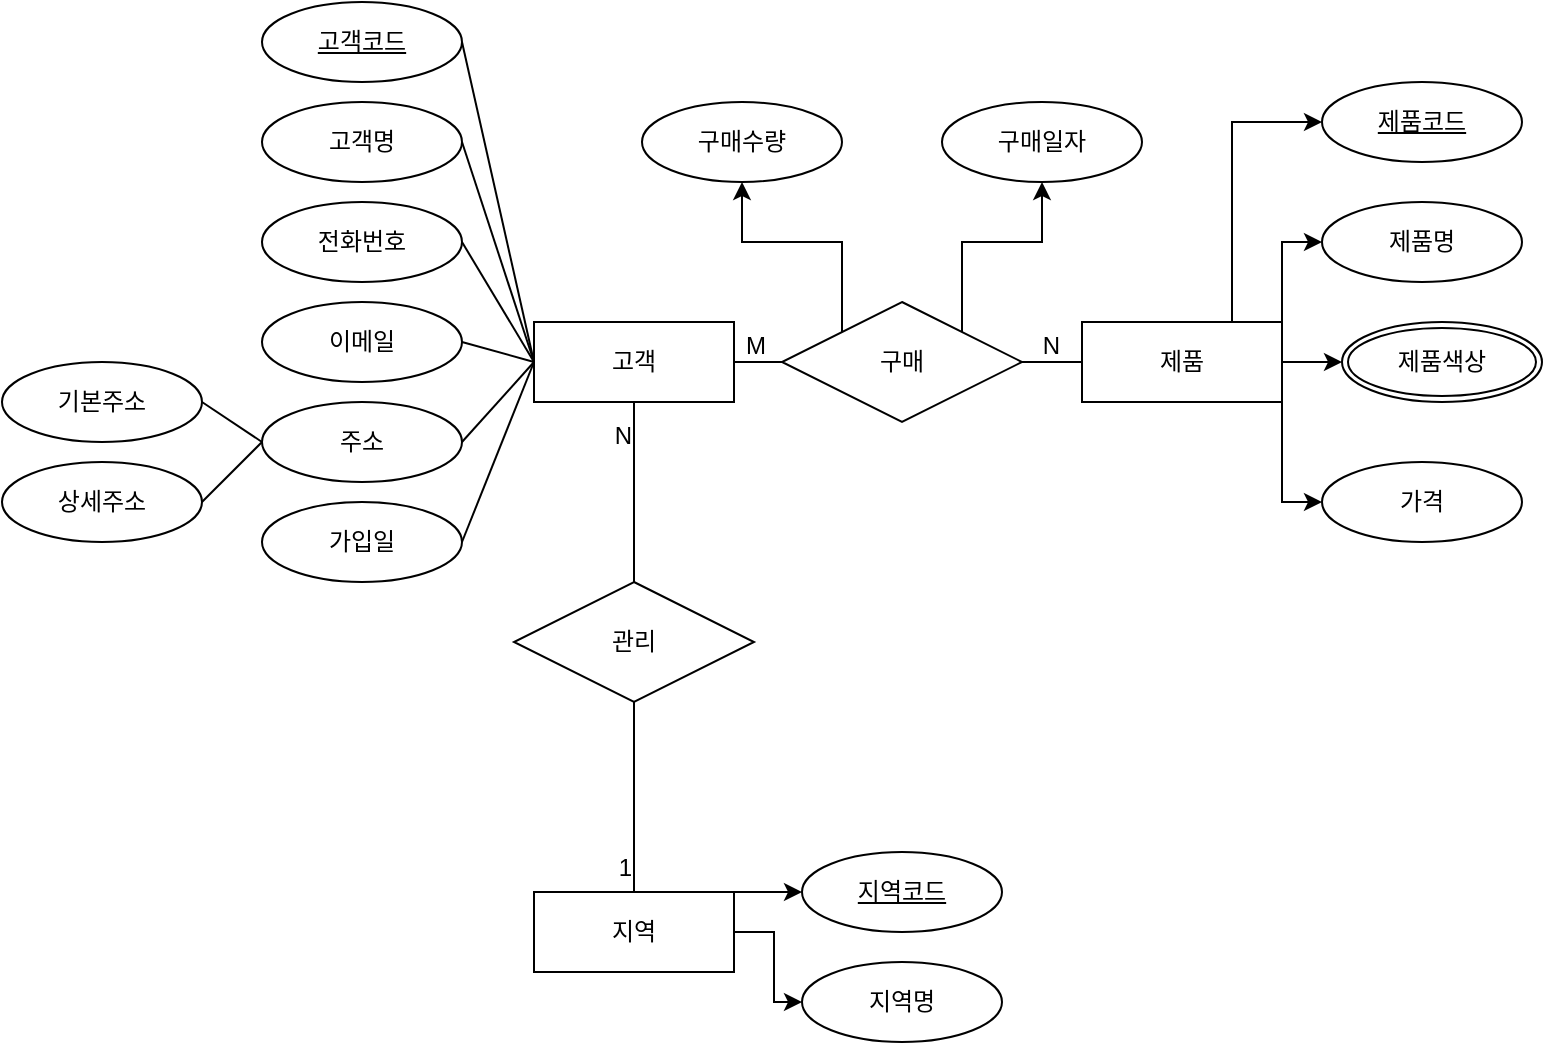 <mxfile version="23.0.2" type="github" pages="2">
  <diagram name="페이지-1" id="1c4o0MExdjCTWgDkKeR3">
    <mxGraphModel dx="652" dy="759" grid="1" gridSize="10" guides="1" tooltips="1" connect="1" arrows="1" fold="1" page="1" pageScale="1" pageWidth="827" pageHeight="1169" math="0" shadow="0">
      <root>
        <mxCell id="0" />
        <mxCell id="1" parent="0" />
        <mxCell id="47S9M1B8NTsDkEZ8VAUP-1" value="고객" style="whiteSpace=wrap;html=1;align=center;" vertex="1" parent="1">
          <mxGeometry x="296" y="300" width="100" height="40" as="geometry" />
        </mxCell>
        <mxCell id="47S9M1B8NTsDkEZ8VAUP-3" value="고객코드" style="ellipse;whiteSpace=wrap;html=1;align=center;fontStyle=4;" vertex="1" parent="1">
          <mxGeometry x="160" y="140" width="100" height="40" as="geometry" />
        </mxCell>
        <mxCell id="47S9M1B8NTsDkEZ8VAUP-4" value="고객명" style="ellipse;whiteSpace=wrap;html=1;align=center;" vertex="1" parent="1">
          <mxGeometry x="160" y="190" width="100" height="40" as="geometry" />
        </mxCell>
        <mxCell id="47S9M1B8NTsDkEZ8VAUP-5" value="전화번호" style="ellipse;whiteSpace=wrap;html=1;align=center;" vertex="1" parent="1">
          <mxGeometry x="160" y="240" width="100" height="40" as="geometry" />
        </mxCell>
        <mxCell id="47S9M1B8NTsDkEZ8VAUP-6" value="이메일" style="ellipse;whiteSpace=wrap;html=1;align=center;" vertex="1" parent="1">
          <mxGeometry x="160" y="290" width="100" height="40" as="geometry" />
        </mxCell>
        <mxCell id="47S9M1B8NTsDkEZ8VAUP-11" value="지역명" style="ellipse;whiteSpace=wrap;html=1;align=center;" vertex="1" parent="1">
          <mxGeometry x="430" y="620" width="100" height="40" as="geometry" />
        </mxCell>
        <mxCell id="47S9M1B8NTsDkEZ8VAUP-12" value="지역코드" style="ellipse;whiteSpace=wrap;html=1;align=center;fontStyle=4;" vertex="1" parent="1">
          <mxGeometry x="430" y="565" width="100" height="40" as="geometry" />
        </mxCell>
        <mxCell id="47S9M1B8NTsDkEZ8VAUP-14" value="주소" style="ellipse;whiteSpace=wrap;html=1;align=center;" vertex="1" parent="1">
          <mxGeometry x="160" y="340" width="100" height="40" as="geometry" />
        </mxCell>
        <mxCell id="47S9M1B8NTsDkEZ8VAUP-15" value="기본주소" style="ellipse;whiteSpace=wrap;html=1;align=center;" vertex="1" parent="1">
          <mxGeometry x="30" y="320" width="100" height="40" as="geometry" />
        </mxCell>
        <mxCell id="47S9M1B8NTsDkEZ8VAUP-16" value="상세주소" style="ellipse;whiteSpace=wrap;html=1;align=center;" vertex="1" parent="1">
          <mxGeometry x="30" y="370" width="100" height="40" as="geometry" />
        </mxCell>
        <mxCell id="47S9M1B8NTsDkEZ8VAUP-17" value="가입일" style="ellipse;whiteSpace=wrap;html=1;align=center;" vertex="1" parent="1">
          <mxGeometry x="160" y="390" width="100" height="40" as="geometry" />
        </mxCell>
        <mxCell id="47S9M1B8NTsDkEZ8VAUP-70" value="" style="edgeStyle=orthogonalEdgeStyle;rounded=0;orthogonalLoop=1;jettySize=auto;html=1;" edge="1" parent="1" source="47S9M1B8NTsDkEZ8VAUP-18" target="47S9M1B8NTsDkEZ8VAUP-66">
          <mxGeometry relative="1" as="geometry" />
        </mxCell>
        <mxCell id="47S9M1B8NTsDkEZ8VAUP-71" style="edgeStyle=orthogonalEdgeStyle;rounded=0;orthogonalLoop=1;jettySize=auto;html=1;exitX=1;exitY=1;exitDx=0;exitDy=0;entryX=0;entryY=0.5;entryDx=0;entryDy=0;" edge="1" parent="1" source="47S9M1B8NTsDkEZ8VAUP-18" target="47S9M1B8NTsDkEZ8VAUP-23">
          <mxGeometry relative="1" as="geometry" />
        </mxCell>
        <mxCell id="47S9M1B8NTsDkEZ8VAUP-72" style="edgeStyle=orthogonalEdgeStyle;rounded=0;orthogonalLoop=1;jettySize=auto;html=1;exitX=1;exitY=0;exitDx=0;exitDy=0;entryX=0;entryY=0.5;entryDx=0;entryDy=0;" edge="1" parent="1" source="47S9M1B8NTsDkEZ8VAUP-18" target="47S9M1B8NTsDkEZ8VAUP-20">
          <mxGeometry relative="1" as="geometry" />
        </mxCell>
        <mxCell id="47S9M1B8NTsDkEZ8VAUP-73" style="edgeStyle=orthogonalEdgeStyle;rounded=0;orthogonalLoop=1;jettySize=auto;html=1;exitX=0.75;exitY=0;exitDx=0;exitDy=0;entryX=0;entryY=0.5;entryDx=0;entryDy=0;" edge="1" parent="1" source="47S9M1B8NTsDkEZ8VAUP-18" target="47S9M1B8NTsDkEZ8VAUP-19">
          <mxGeometry relative="1" as="geometry" />
        </mxCell>
        <mxCell id="47S9M1B8NTsDkEZ8VAUP-18" value="제품" style="whiteSpace=wrap;html=1;align=center;" vertex="1" parent="1">
          <mxGeometry x="570" y="300" width="100" height="40" as="geometry" />
        </mxCell>
        <mxCell id="47S9M1B8NTsDkEZ8VAUP-19" value="제품코드" style="ellipse;whiteSpace=wrap;html=1;align=center;fontStyle=4;" vertex="1" parent="1">
          <mxGeometry x="690" y="180" width="100" height="40" as="geometry" />
        </mxCell>
        <mxCell id="47S9M1B8NTsDkEZ8VAUP-20" value="제품명" style="ellipse;whiteSpace=wrap;html=1;align=center;" vertex="1" parent="1">
          <mxGeometry x="690" y="240" width="100" height="40" as="geometry" />
        </mxCell>
        <mxCell id="47S9M1B8NTsDkEZ8VAUP-23" value="가격" style="ellipse;whiteSpace=wrap;html=1;align=center;" vertex="1" parent="1">
          <mxGeometry x="690" y="370" width="100" height="40" as="geometry" />
        </mxCell>
        <mxCell id="47S9M1B8NTsDkEZ8VAUP-29" value="" style="endArrow=none;html=1;rounded=0;entryX=0;entryY=0.5;entryDx=0;entryDy=0;exitX=1;exitY=0.5;exitDx=0;exitDy=0;" edge="1" parent="1" source="47S9M1B8NTsDkEZ8VAUP-17" target="47S9M1B8NTsDkEZ8VAUP-1">
          <mxGeometry relative="1" as="geometry">
            <mxPoint x="190" y="450" as="sourcePoint" />
            <mxPoint x="350" y="450" as="targetPoint" />
          </mxGeometry>
        </mxCell>
        <mxCell id="47S9M1B8NTsDkEZ8VAUP-30" value="" style="endArrow=none;html=1;rounded=0;entryX=0;entryY=0.5;entryDx=0;entryDy=0;exitX=1;exitY=0.5;exitDx=0;exitDy=0;" edge="1" parent="1" source="47S9M1B8NTsDkEZ8VAUP-14" target="47S9M1B8NTsDkEZ8VAUP-1">
          <mxGeometry relative="1" as="geometry">
            <mxPoint x="270" y="470" as="sourcePoint" />
            <mxPoint x="306" y="330" as="targetPoint" />
          </mxGeometry>
        </mxCell>
        <mxCell id="47S9M1B8NTsDkEZ8VAUP-32" value="" style="endArrow=none;html=1;rounded=0;exitX=1;exitY=0.5;exitDx=0;exitDy=0;entryX=0;entryY=0.5;entryDx=0;entryDy=0;" edge="1" parent="1" source="47S9M1B8NTsDkEZ8VAUP-6" target="47S9M1B8NTsDkEZ8VAUP-1">
          <mxGeometry relative="1" as="geometry">
            <mxPoint x="190" y="450" as="sourcePoint" />
            <mxPoint x="350" y="450" as="targetPoint" />
          </mxGeometry>
        </mxCell>
        <mxCell id="47S9M1B8NTsDkEZ8VAUP-33" value="" style="endArrow=none;html=1;rounded=0;exitX=1;exitY=0.5;exitDx=0;exitDy=0;entryX=0;entryY=0.5;entryDx=0;entryDy=0;" edge="1" parent="1" source="47S9M1B8NTsDkEZ8VAUP-5" target="47S9M1B8NTsDkEZ8VAUP-1">
          <mxGeometry relative="1" as="geometry">
            <mxPoint x="270" y="320" as="sourcePoint" />
            <mxPoint x="306" y="330" as="targetPoint" />
          </mxGeometry>
        </mxCell>
        <mxCell id="47S9M1B8NTsDkEZ8VAUP-34" value="" style="endArrow=none;html=1;rounded=0;exitX=1;exitY=0.5;exitDx=0;exitDy=0;entryX=0;entryY=0.5;entryDx=0;entryDy=0;" edge="1" parent="1" source="47S9M1B8NTsDkEZ8VAUP-4" target="47S9M1B8NTsDkEZ8VAUP-1">
          <mxGeometry relative="1" as="geometry">
            <mxPoint x="270" y="270" as="sourcePoint" />
            <mxPoint x="280" y="400" as="targetPoint" />
          </mxGeometry>
        </mxCell>
        <mxCell id="47S9M1B8NTsDkEZ8VAUP-35" value="" style="endArrow=none;html=1;rounded=0;exitX=1;exitY=0.5;exitDx=0;exitDy=0;entryX=0;entryY=0.5;entryDx=0;entryDy=0;" edge="1" parent="1" source="47S9M1B8NTsDkEZ8VAUP-3" target="47S9M1B8NTsDkEZ8VAUP-1">
          <mxGeometry relative="1" as="geometry">
            <mxPoint x="270" y="220" as="sourcePoint" />
            <mxPoint x="330" y="250" as="targetPoint" />
          </mxGeometry>
        </mxCell>
        <mxCell id="47S9M1B8NTsDkEZ8VAUP-37" value="" style="endArrow=none;html=1;rounded=0;entryX=1;entryY=0.5;entryDx=0;entryDy=0;exitX=0;exitY=0.5;exitDx=0;exitDy=0;" edge="1" parent="1" source="47S9M1B8NTsDkEZ8VAUP-14" target="47S9M1B8NTsDkEZ8VAUP-15">
          <mxGeometry relative="1" as="geometry">
            <mxPoint x="270" y="470" as="sourcePoint" />
            <mxPoint x="306" y="330" as="targetPoint" />
          </mxGeometry>
        </mxCell>
        <mxCell id="47S9M1B8NTsDkEZ8VAUP-38" value="" style="endArrow=none;html=1;rounded=0;entryX=1;entryY=0.5;entryDx=0;entryDy=0;exitX=0;exitY=0.5;exitDx=0;exitDy=0;" edge="1" parent="1" source="47S9M1B8NTsDkEZ8VAUP-14" target="47S9M1B8NTsDkEZ8VAUP-16">
          <mxGeometry relative="1" as="geometry">
            <mxPoint x="170" y="420" as="sourcePoint" />
            <mxPoint x="150" y="390" as="targetPoint" />
          </mxGeometry>
        </mxCell>
        <mxCell id="47S9M1B8NTsDkEZ8VAUP-42" value="" style="endArrow=none;html=1;rounded=0;exitX=1;exitY=0.5;exitDx=0;exitDy=0;entryX=0;entryY=0.5;entryDx=0;entryDy=0;" edge="1" parent="1" source="47S9M1B8NTsDkEZ8VAUP-1" target="47S9M1B8NTsDkEZ8VAUP-18">
          <mxGeometry relative="1" as="geometry">
            <mxPoint x="370" y="450" as="sourcePoint" />
            <mxPoint x="530" y="450" as="targetPoint" />
          </mxGeometry>
        </mxCell>
        <mxCell id="47S9M1B8NTsDkEZ8VAUP-43" value="M" style="resizable=0;html=1;whiteSpace=wrap;align=left;verticalAlign=bottom;" connectable="0" vertex="1" parent="47S9M1B8NTsDkEZ8VAUP-42">
          <mxGeometry x="-1" relative="1" as="geometry">
            <mxPoint x="4" as="offset" />
          </mxGeometry>
        </mxCell>
        <mxCell id="47S9M1B8NTsDkEZ8VAUP-44" value="N" style="resizable=0;html=1;whiteSpace=wrap;align=right;verticalAlign=bottom;" connectable="0" vertex="1" parent="47S9M1B8NTsDkEZ8VAUP-42">
          <mxGeometry x="1" relative="1" as="geometry">
            <mxPoint x="-10" as="offset" />
          </mxGeometry>
        </mxCell>
        <mxCell id="47S9M1B8NTsDkEZ8VAUP-74" style="edgeStyle=orthogonalEdgeStyle;rounded=0;orthogonalLoop=1;jettySize=auto;html=1;exitX=1;exitY=0;exitDx=0;exitDy=0;entryX=0.5;entryY=1;entryDx=0;entryDy=0;" edge="1" parent="1" source="47S9M1B8NTsDkEZ8VAUP-24" target="47S9M1B8NTsDkEZ8VAUP-52">
          <mxGeometry relative="1" as="geometry" />
        </mxCell>
        <mxCell id="47S9M1B8NTsDkEZ8VAUP-77" style="edgeStyle=orthogonalEdgeStyle;rounded=0;orthogonalLoop=1;jettySize=auto;html=1;exitX=0;exitY=0;exitDx=0;exitDy=0;entryX=0.5;entryY=1;entryDx=0;entryDy=0;" edge="1" parent="1" source="47S9M1B8NTsDkEZ8VAUP-24" target="47S9M1B8NTsDkEZ8VAUP-51">
          <mxGeometry relative="1" as="geometry" />
        </mxCell>
        <mxCell id="47S9M1B8NTsDkEZ8VAUP-24" value="구매" style="shape=rhombus;perimeter=rhombusPerimeter;whiteSpace=wrap;html=1;align=center;" vertex="1" parent="1">
          <mxGeometry x="420" y="290" width="120" height="60" as="geometry" />
        </mxCell>
        <mxCell id="47S9M1B8NTsDkEZ8VAUP-51" value="구매수량" style="ellipse;whiteSpace=wrap;html=1;align=center;" vertex="1" parent="1">
          <mxGeometry x="350" y="190" width="100" height="40" as="geometry" />
        </mxCell>
        <mxCell id="47S9M1B8NTsDkEZ8VAUP-52" value="구매일자" style="ellipse;whiteSpace=wrap;html=1;align=center;" vertex="1" parent="1">
          <mxGeometry x="500" y="190" width="100" height="40" as="geometry" />
        </mxCell>
        <mxCell id="47S9M1B8NTsDkEZ8VAUP-84" style="edgeStyle=orthogonalEdgeStyle;rounded=0;orthogonalLoop=1;jettySize=auto;html=1;exitX=1;exitY=0;exitDx=0;exitDy=0;entryX=0;entryY=0.5;entryDx=0;entryDy=0;" edge="1" parent="1" source="47S9M1B8NTsDkEZ8VAUP-64" target="47S9M1B8NTsDkEZ8VAUP-12">
          <mxGeometry relative="1" as="geometry">
            <mxPoint x="400" y="540" as="targetPoint" />
          </mxGeometry>
        </mxCell>
        <mxCell id="47S9M1B8NTsDkEZ8VAUP-85" value="" style="edgeStyle=orthogonalEdgeStyle;rounded=0;orthogonalLoop=1;jettySize=auto;html=1;entryX=0;entryY=0.5;entryDx=0;entryDy=0;" edge="1" parent="1" source="47S9M1B8NTsDkEZ8VAUP-64" target="47S9M1B8NTsDkEZ8VAUP-11">
          <mxGeometry relative="1" as="geometry" />
        </mxCell>
        <mxCell id="47S9M1B8NTsDkEZ8VAUP-64" value="지역" style="whiteSpace=wrap;html=1;align=center;" vertex="1" parent="1">
          <mxGeometry x="296" y="585" width="100" height="40" as="geometry" />
        </mxCell>
        <mxCell id="47S9M1B8NTsDkEZ8VAUP-65" value="관리" style="shape=rhombus;perimeter=rhombusPerimeter;whiteSpace=wrap;html=1;align=center;" vertex="1" parent="1">
          <mxGeometry x="286" y="430" width="120" height="60" as="geometry" />
        </mxCell>
        <mxCell id="47S9M1B8NTsDkEZ8VAUP-66" value="제품색상" style="ellipse;shape=doubleEllipse;margin=3;whiteSpace=wrap;html=1;align=center;" vertex="1" parent="1">
          <mxGeometry x="700" y="300" width="100" height="40" as="geometry" />
        </mxCell>
        <mxCell id="47S9M1B8NTsDkEZ8VAUP-80" value="" style="endArrow=none;html=1;rounded=0;exitX=0.5;exitY=0;exitDx=0;exitDy=0;entryX=0.5;entryY=1;entryDx=0;entryDy=0;" edge="1" parent="1" source="47S9M1B8NTsDkEZ8VAUP-65" target="47S9M1B8NTsDkEZ8VAUP-1">
          <mxGeometry relative="1" as="geometry">
            <mxPoint x="580" y="350" as="sourcePoint" />
            <mxPoint x="740" y="350" as="targetPoint" />
          </mxGeometry>
        </mxCell>
        <mxCell id="47S9M1B8NTsDkEZ8VAUP-81" value="N" style="resizable=0;html=1;whiteSpace=wrap;align=right;verticalAlign=bottom;" connectable="0" vertex="1" parent="47S9M1B8NTsDkEZ8VAUP-80">
          <mxGeometry x="1" relative="1" as="geometry">
            <mxPoint y="25" as="offset" />
          </mxGeometry>
        </mxCell>
        <mxCell id="47S9M1B8NTsDkEZ8VAUP-82" value="" style="endArrow=none;html=1;rounded=0;exitX=0.5;exitY=1;exitDx=0;exitDy=0;entryX=0.5;entryY=0;entryDx=0;entryDy=0;" edge="1" parent="1" source="47S9M1B8NTsDkEZ8VAUP-65" target="47S9M1B8NTsDkEZ8VAUP-64">
          <mxGeometry relative="1" as="geometry">
            <mxPoint x="580" y="350" as="sourcePoint" />
            <mxPoint x="740" y="350" as="targetPoint" />
          </mxGeometry>
        </mxCell>
        <mxCell id="47S9M1B8NTsDkEZ8VAUP-83" value="1" style="resizable=0;html=1;whiteSpace=wrap;align=right;verticalAlign=bottom;" connectable="0" vertex="1" parent="47S9M1B8NTsDkEZ8VAUP-82">
          <mxGeometry x="1" relative="1" as="geometry">
            <mxPoint y="-4" as="offset" />
          </mxGeometry>
        </mxCell>
      </root>
    </mxGraphModel>
  </diagram>
  <diagram id="oDFbe4t6gNHZHEoF_NPL" name="페이지-2">
    <mxGraphModel dx="652" dy="778" grid="1" gridSize="10" guides="1" tooltips="1" connect="1" arrows="1" fold="1" page="1" pageScale="1" pageWidth="827" pageHeight="1169" math="0" shadow="0">
      <root>
        <mxCell id="0" />
        <mxCell id="1" parent="0" />
        <mxCell id="juaSiHRD1HpMOq-7Qvct-1" value="고객" style="shape=table;startSize=30;container=1;collapsible=1;childLayout=tableLayout;fixedRows=1;rowLines=0;fontStyle=1;align=center;resizeLast=1;html=1;whiteSpace=wrap;" vertex="1" parent="1">
          <mxGeometry x="324" y="70" width="180" height="270" as="geometry" />
        </mxCell>
        <mxCell id="juaSiHRD1HpMOq-7Qvct-2" value="" style="shape=tableRow;horizontal=0;startSize=0;swimlaneHead=0;swimlaneBody=0;fillColor=none;collapsible=0;dropTarget=0;points=[[0,0.5],[1,0.5]];portConstraint=eastwest;top=0;left=0;right=0;bottom=0;html=1;" vertex="1" parent="juaSiHRD1HpMOq-7Qvct-1">
          <mxGeometry y="30" width="180" height="30" as="geometry" />
        </mxCell>
        <mxCell id="juaSiHRD1HpMOq-7Qvct-3" value="PK" style="shape=partialRectangle;connectable=0;fillColor=none;top=0;left=0;bottom=0;right=0;fontStyle=1;overflow=hidden;html=1;whiteSpace=wrap;" vertex="1" parent="juaSiHRD1HpMOq-7Qvct-2">
          <mxGeometry width="60" height="30" as="geometry">
            <mxRectangle width="60" height="30" as="alternateBounds" />
          </mxGeometry>
        </mxCell>
        <mxCell id="juaSiHRD1HpMOq-7Qvct-4" value="고객코드" style="shape=partialRectangle;connectable=0;fillColor=none;top=0;left=0;bottom=0;right=0;align=left;spacingLeft=6;fontStyle=5;overflow=hidden;html=1;whiteSpace=wrap;" vertex="1" parent="juaSiHRD1HpMOq-7Qvct-2">
          <mxGeometry x="60" width="120" height="30" as="geometry">
            <mxRectangle width="120" height="30" as="alternateBounds" />
          </mxGeometry>
        </mxCell>
        <mxCell id="IB9KUwzFoyk5OWC_0bcT-1" value="" style="shape=tableRow;horizontal=0;startSize=0;swimlaneHead=0;swimlaneBody=0;fillColor=none;collapsible=0;dropTarget=0;points=[[0,0.5],[1,0.5]];portConstraint=eastwest;top=0;left=0;right=0;bottom=0;html=1;" vertex="1" parent="juaSiHRD1HpMOq-7Qvct-1">
          <mxGeometry y="60" width="180" height="30" as="geometry" />
        </mxCell>
        <mxCell id="IB9KUwzFoyk5OWC_0bcT-2" value="FK" style="shape=partialRectangle;connectable=0;fillColor=none;top=0;left=0;bottom=0;right=0;fontStyle=1;overflow=hidden;html=1;whiteSpace=wrap;" vertex="1" parent="IB9KUwzFoyk5OWC_0bcT-1">
          <mxGeometry width="60" height="30" as="geometry">
            <mxRectangle width="60" height="30" as="alternateBounds" />
          </mxGeometry>
        </mxCell>
        <mxCell id="IB9KUwzFoyk5OWC_0bcT-3" value="지역코드" style="shape=partialRectangle;connectable=0;fillColor=none;top=0;left=0;bottom=0;right=0;align=left;spacingLeft=6;fontStyle=5;overflow=hidden;html=1;whiteSpace=wrap;" vertex="1" parent="IB9KUwzFoyk5OWC_0bcT-1">
          <mxGeometry x="60" width="120" height="30" as="geometry">
            <mxRectangle width="120" height="30" as="alternateBounds" />
          </mxGeometry>
        </mxCell>
        <mxCell id="juaSiHRD1HpMOq-7Qvct-8" value="" style="shape=tableRow;horizontal=0;startSize=0;swimlaneHead=0;swimlaneBody=0;fillColor=none;collapsible=0;dropTarget=0;points=[[0,0.5],[1,0.5]];portConstraint=eastwest;top=0;left=0;right=0;bottom=0;html=1;" vertex="1" parent="juaSiHRD1HpMOq-7Qvct-1">
          <mxGeometry y="90" width="180" height="30" as="geometry" />
        </mxCell>
        <mxCell id="juaSiHRD1HpMOq-7Qvct-9" value="" style="shape=partialRectangle;connectable=0;fillColor=none;top=0;left=0;bottom=0;right=0;editable=1;overflow=hidden;html=1;whiteSpace=wrap;" vertex="1" parent="juaSiHRD1HpMOq-7Qvct-8">
          <mxGeometry width="60" height="30" as="geometry">
            <mxRectangle width="60" height="30" as="alternateBounds" />
          </mxGeometry>
        </mxCell>
        <mxCell id="juaSiHRD1HpMOq-7Qvct-10" value="고객명" style="shape=partialRectangle;connectable=0;fillColor=none;top=0;left=0;bottom=0;right=0;align=left;spacingLeft=6;overflow=hidden;html=1;whiteSpace=wrap;" vertex="1" parent="juaSiHRD1HpMOq-7Qvct-8">
          <mxGeometry x="60" width="120" height="30" as="geometry">
            <mxRectangle width="120" height="30" as="alternateBounds" />
          </mxGeometry>
        </mxCell>
        <mxCell id="juaSiHRD1HpMOq-7Qvct-11" value="" style="shape=tableRow;horizontal=0;startSize=0;swimlaneHead=0;swimlaneBody=0;fillColor=none;collapsible=0;dropTarget=0;points=[[0,0.5],[1,0.5]];portConstraint=eastwest;top=0;left=0;right=0;bottom=0;html=1;" vertex="1" parent="juaSiHRD1HpMOq-7Qvct-1">
          <mxGeometry y="120" width="180" height="30" as="geometry" />
        </mxCell>
        <mxCell id="juaSiHRD1HpMOq-7Qvct-12" value="" style="shape=partialRectangle;connectable=0;fillColor=none;top=0;left=0;bottom=0;right=0;editable=1;overflow=hidden;html=1;whiteSpace=wrap;" vertex="1" parent="juaSiHRD1HpMOq-7Qvct-11">
          <mxGeometry width="60" height="30" as="geometry">
            <mxRectangle width="60" height="30" as="alternateBounds" />
          </mxGeometry>
        </mxCell>
        <mxCell id="juaSiHRD1HpMOq-7Qvct-13" value="이메일" style="shape=partialRectangle;connectable=0;fillColor=none;top=0;left=0;bottom=0;right=0;align=left;spacingLeft=6;overflow=hidden;html=1;whiteSpace=wrap;" vertex="1" parent="juaSiHRD1HpMOq-7Qvct-11">
          <mxGeometry x="60" width="120" height="30" as="geometry">
            <mxRectangle width="120" height="30" as="alternateBounds" />
          </mxGeometry>
        </mxCell>
        <mxCell id="gFUbZZOSdcHN2mnUZb97-1" value="" style="shape=tableRow;horizontal=0;startSize=0;swimlaneHead=0;swimlaneBody=0;fillColor=none;collapsible=0;dropTarget=0;points=[[0,0.5],[1,0.5]];portConstraint=eastwest;top=0;left=0;right=0;bottom=0;html=1;" vertex="1" parent="juaSiHRD1HpMOq-7Qvct-1">
          <mxGeometry y="150" width="180" height="30" as="geometry" />
        </mxCell>
        <mxCell id="gFUbZZOSdcHN2mnUZb97-2" value="" style="shape=partialRectangle;connectable=0;fillColor=none;top=0;left=0;bottom=0;right=0;editable=1;overflow=hidden;html=1;whiteSpace=wrap;" vertex="1" parent="gFUbZZOSdcHN2mnUZb97-1">
          <mxGeometry width="60" height="30" as="geometry">
            <mxRectangle width="60" height="30" as="alternateBounds" />
          </mxGeometry>
        </mxCell>
        <mxCell id="gFUbZZOSdcHN2mnUZb97-3" value="가입일" style="shape=partialRectangle;connectable=0;fillColor=none;top=0;left=0;bottom=0;right=0;align=left;spacingLeft=6;overflow=hidden;html=1;whiteSpace=wrap;" vertex="1" parent="gFUbZZOSdcHN2mnUZb97-1">
          <mxGeometry x="60" width="120" height="30" as="geometry">
            <mxRectangle width="120" height="30" as="alternateBounds" />
          </mxGeometry>
        </mxCell>
        <mxCell id="gFUbZZOSdcHN2mnUZb97-4" value="" style="shape=tableRow;horizontal=0;startSize=0;swimlaneHead=0;swimlaneBody=0;fillColor=none;collapsible=0;dropTarget=0;points=[[0,0.5],[1,0.5]];portConstraint=eastwest;top=0;left=0;right=0;bottom=0;html=1;" vertex="1" parent="juaSiHRD1HpMOq-7Qvct-1">
          <mxGeometry y="180" width="180" height="30" as="geometry" />
        </mxCell>
        <mxCell id="gFUbZZOSdcHN2mnUZb97-5" value="" style="shape=partialRectangle;connectable=0;fillColor=none;top=0;left=0;bottom=0;right=0;editable=1;overflow=hidden;html=1;whiteSpace=wrap;" vertex="1" parent="gFUbZZOSdcHN2mnUZb97-4">
          <mxGeometry width="60" height="30" as="geometry">
            <mxRectangle width="60" height="30" as="alternateBounds" />
          </mxGeometry>
        </mxCell>
        <mxCell id="gFUbZZOSdcHN2mnUZb97-6" value="주소" style="shape=partialRectangle;connectable=0;fillColor=none;top=0;left=0;bottom=0;right=0;align=left;spacingLeft=6;overflow=hidden;html=1;whiteSpace=wrap;" vertex="1" parent="gFUbZZOSdcHN2mnUZb97-4">
          <mxGeometry x="60" width="120" height="30" as="geometry">
            <mxRectangle width="120" height="30" as="alternateBounds" />
          </mxGeometry>
        </mxCell>
        <mxCell id="E2kdDnVvy0Ny9fYAp99Q-1" value="" style="shape=tableRow;horizontal=0;startSize=0;swimlaneHead=0;swimlaneBody=0;fillColor=none;collapsible=0;dropTarget=0;points=[[0,0.5],[1,0.5]];portConstraint=eastwest;top=0;left=0;right=0;bottom=0;html=1;" vertex="1" parent="juaSiHRD1HpMOq-7Qvct-1">
          <mxGeometry y="210" width="180" height="30" as="geometry" />
        </mxCell>
        <mxCell id="E2kdDnVvy0Ny9fYAp99Q-2" value="" style="shape=partialRectangle;connectable=0;fillColor=none;top=0;left=0;bottom=0;right=0;editable=1;overflow=hidden;html=1;whiteSpace=wrap;" vertex="1" parent="E2kdDnVvy0Ny9fYAp99Q-1">
          <mxGeometry width="60" height="30" as="geometry">
            <mxRectangle width="60" height="30" as="alternateBounds" />
          </mxGeometry>
        </mxCell>
        <mxCell id="E2kdDnVvy0Ny9fYAp99Q-3" value="기본주소" style="shape=partialRectangle;connectable=0;fillColor=none;top=0;left=0;bottom=0;right=0;align=left;spacingLeft=6;overflow=hidden;html=1;whiteSpace=wrap;" vertex="1" parent="E2kdDnVvy0Ny9fYAp99Q-1">
          <mxGeometry x="60" width="120" height="30" as="geometry">
            <mxRectangle width="120" height="30" as="alternateBounds" />
          </mxGeometry>
        </mxCell>
        <mxCell id="E2kdDnVvy0Ny9fYAp99Q-4" value="" style="shape=tableRow;horizontal=0;startSize=0;swimlaneHead=0;swimlaneBody=0;fillColor=none;collapsible=0;dropTarget=0;points=[[0,0.5],[1,0.5]];portConstraint=eastwest;top=0;left=0;right=0;bottom=0;html=1;" vertex="1" parent="juaSiHRD1HpMOq-7Qvct-1">
          <mxGeometry y="240" width="180" height="30" as="geometry" />
        </mxCell>
        <mxCell id="E2kdDnVvy0Ny9fYAp99Q-5" value="" style="shape=partialRectangle;connectable=0;fillColor=none;top=0;left=0;bottom=0;right=0;editable=1;overflow=hidden;html=1;whiteSpace=wrap;" vertex="1" parent="E2kdDnVvy0Ny9fYAp99Q-4">
          <mxGeometry width="60" height="30" as="geometry">
            <mxRectangle width="60" height="30" as="alternateBounds" />
          </mxGeometry>
        </mxCell>
        <mxCell id="E2kdDnVvy0Ny9fYAp99Q-6" value="상세주소" style="shape=partialRectangle;connectable=0;fillColor=none;top=0;left=0;bottom=0;right=0;align=left;spacingLeft=6;overflow=hidden;html=1;whiteSpace=wrap;" vertex="1" parent="E2kdDnVvy0Ny9fYAp99Q-4">
          <mxGeometry x="60" width="120" height="30" as="geometry">
            <mxRectangle width="120" height="30" as="alternateBounds" />
          </mxGeometry>
        </mxCell>
        <mxCell id="gFUbZZOSdcHN2mnUZb97-32" value="지역" style="shape=table;startSize=30;container=1;collapsible=1;childLayout=tableLayout;fixedRows=1;rowLines=0;fontStyle=1;align=center;resizeLast=1;html=1;whiteSpace=wrap;" vertex="1" parent="1">
          <mxGeometry x="610" y="70" width="180" height="90" as="geometry" />
        </mxCell>
        <mxCell id="gFUbZZOSdcHN2mnUZb97-33" value="" style="shape=tableRow;horizontal=0;startSize=0;swimlaneHead=0;swimlaneBody=0;fillColor=none;collapsible=0;dropTarget=0;points=[[0,0.5],[1,0.5]];portConstraint=eastwest;top=0;left=0;right=0;bottom=0;html=1;" vertex="1" parent="gFUbZZOSdcHN2mnUZb97-32">
          <mxGeometry y="30" width="180" height="30" as="geometry" />
        </mxCell>
        <mxCell id="gFUbZZOSdcHN2mnUZb97-34" value="PK" style="shape=partialRectangle;connectable=0;fillColor=none;top=0;left=0;bottom=0;right=0;fontStyle=1;overflow=hidden;html=1;whiteSpace=wrap;" vertex="1" parent="gFUbZZOSdcHN2mnUZb97-33">
          <mxGeometry width="60" height="30" as="geometry">
            <mxRectangle width="60" height="30" as="alternateBounds" />
          </mxGeometry>
        </mxCell>
        <mxCell id="gFUbZZOSdcHN2mnUZb97-35" value="지역코드" style="shape=partialRectangle;connectable=0;fillColor=none;top=0;left=0;bottom=0;right=0;align=left;spacingLeft=6;fontStyle=5;overflow=hidden;html=1;whiteSpace=wrap;" vertex="1" parent="gFUbZZOSdcHN2mnUZb97-33">
          <mxGeometry x="60" width="120" height="30" as="geometry">
            <mxRectangle width="120" height="30" as="alternateBounds" />
          </mxGeometry>
        </mxCell>
        <mxCell id="gFUbZZOSdcHN2mnUZb97-39" value="" style="shape=tableRow;horizontal=0;startSize=0;swimlaneHead=0;swimlaneBody=0;fillColor=none;collapsible=0;dropTarget=0;points=[[0,0.5],[1,0.5]];portConstraint=eastwest;top=0;left=0;right=0;bottom=0;html=1;" vertex="1" parent="gFUbZZOSdcHN2mnUZb97-32">
          <mxGeometry y="60" width="180" height="30" as="geometry" />
        </mxCell>
        <mxCell id="gFUbZZOSdcHN2mnUZb97-40" value="" style="shape=partialRectangle;connectable=0;fillColor=none;top=0;left=0;bottom=0;right=0;editable=1;overflow=hidden;html=1;whiteSpace=wrap;" vertex="1" parent="gFUbZZOSdcHN2mnUZb97-39">
          <mxGeometry width="60" height="30" as="geometry">
            <mxRectangle width="60" height="30" as="alternateBounds" />
          </mxGeometry>
        </mxCell>
        <mxCell id="gFUbZZOSdcHN2mnUZb97-41" value="지역명" style="shape=partialRectangle;connectable=0;fillColor=none;top=0;left=0;bottom=0;right=0;align=left;spacingLeft=6;overflow=hidden;html=1;whiteSpace=wrap;" vertex="1" parent="gFUbZZOSdcHN2mnUZb97-39">
          <mxGeometry x="60" width="120" height="30" as="geometry">
            <mxRectangle width="120" height="30" as="alternateBounds" />
          </mxGeometry>
        </mxCell>
        <mxCell id="gFUbZZOSdcHN2mnUZb97-45" value="제품" style="shape=table;startSize=30;container=1;collapsible=1;childLayout=tableLayout;fixedRows=1;rowLines=0;fontStyle=1;align=center;resizeLast=1;html=1;whiteSpace=wrap;" vertex="1" parent="1">
          <mxGeometry x="324" y="380" width="180" height="120" as="geometry" />
        </mxCell>
        <mxCell id="gFUbZZOSdcHN2mnUZb97-46" value="" style="shape=tableRow;horizontal=0;startSize=0;swimlaneHead=0;swimlaneBody=0;fillColor=none;collapsible=0;dropTarget=0;points=[[0,0.5],[1,0.5]];portConstraint=eastwest;top=0;left=0;right=0;bottom=0;html=1;" vertex="1" parent="gFUbZZOSdcHN2mnUZb97-45">
          <mxGeometry y="30" width="180" height="30" as="geometry" />
        </mxCell>
        <mxCell id="gFUbZZOSdcHN2mnUZb97-47" value="PK" style="shape=partialRectangle;connectable=0;fillColor=none;top=0;left=0;bottom=0;right=0;fontStyle=1;overflow=hidden;html=1;whiteSpace=wrap;" vertex="1" parent="gFUbZZOSdcHN2mnUZb97-46">
          <mxGeometry width="60" height="30" as="geometry">
            <mxRectangle width="60" height="30" as="alternateBounds" />
          </mxGeometry>
        </mxCell>
        <mxCell id="gFUbZZOSdcHN2mnUZb97-48" value="제품코드" style="shape=partialRectangle;connectable=0;fillColor=none;top=0;left=0;bottom=0;right=0;align=left;spacingLeft=6;fontStyle=5;overflow=hidden;html=1;whiteSpace=wrap;" vertex="1" parent="gFUbZZOSdcHN2mnUZb97-46">
          <mxGeometry x="60" width="120" height="30" as="geometry">
            <mxRectangle width="120" height="30" as="alternateBounds" />
          </mxGeometry>
        </mxCell>
        <mxCell id="gFUbZZOSdcHN2mnUZb97-52" value="" style="shape=tableRow;horizontal=0;startSize=0;swimlaneHead=0;swimlaneBody=0;fillColor=none;collapsible=0;dropTarget=0;points=[[0,0.5],[1,0.5]];portConstraint=eastwest;top=0;left=0;right=0;bottom=0;html=1;" vertex="1" parent="gFUbZZOSdcHN2mnUZb97-45">
          <mxGeometry y="60" width="180" height="30" as="geometry" />
        </mxCell>
        <mxCell id="gFUbZZOSdcHN2mnUZb97-53" value="" style="shape=partialRectangle;connectable=0;fillColor=none;top=0;left=0;bottom=0;right=0;editable=1;overflow=hidden;html=1;whiteSpace=wrap;" vertex="1" parent="gFUbZZOSdcHN2mnUZb97-52">
          <mxGeometry width="60" height="30" as="geometry">
            <mxRectangle width="60" height="30" as="alternateBounds" />
          </mxGeometry>
        </mxCell>
        <mxCell id="gFUbZZOSdcHN2mnUZb97-54" value="제품명" style="shape=partialRectangle;connectable=0;fillColor=none;top=0;left=0;bottom=0;right=0;align=left;spacingLeft=6;overflow=hidden;html=1;whiteSpace=wrap;" vertex="1" parent="gFUbZZOSdcHN2mnUZb97-52">
          <mxGeometry x="60" width="120" height="30" as="geometry">
            <mxRectangle width="120" height="30" as="alternateBounds" />
          </mxGeometry>
        </mxCell>
        <mxCell id="gFUbZZOSdcHN2mnUZb97-58" value="" style="shape=tableRow;horizontal=0;startSize=0;swimlaneHead=0;swimlaneBody=0;fillColor=none;collapsible=0;dropTarget=0;points=[[0,0.5],[1,0.5]];portConstraint=eastwest;top=0;left=0;right=0;bottom=0;html=1;" vertex="1" parent="gFUbZZOSdcHN2mnUZb97-45">
          <mxGeometry y="90" width="180" height="30" as="geometry" />
        </mxCell>
        <mxCell id="gFUbZZOSdcHN2mnUZb97-59" value="" style="shape=partialRectangle;connectable=0;fillColor=none;top=0;left=0;bottom=0;right=0;editable=1;overflow=hidden;html=1;whiteSpace=wrap;" vertex="1" parent="gFUbZZOSdcHN2mnUZb97-58">
          <mxGeometry width="60" height="30" as="geometry">
            <mxRectangle width="60" height="30" as="alternateBounds" />
          </mxGeometry>
        </mxCell>
        <mxCell id="gFUbZZOSdcHN2mnUZb97-60" value="가격" style="shape=partialRectangle;connectable=0;fillColor=none;top=0;left=0;bottom=0;right=0;align=left;spacingLeft=6;overflow=hidden;html=1;whiteSpace=wrap;" vertex="1" parent="gFUbZZOSdcHN2mnUZb97-58">
          <mxGeometry x="60" width="120" height="30" as="geometry">
            <mxRectangle width="120" height="30" as="alternateBounds" />
          </mxGeometry>
        </mxCell>
        <mxCell id="gFUbZZOSdcHN2mnUZb97-61" value="구매" style="shape=table;startSize=30;container=1;collapsible=1;childLayout=tableLayout;fixedRows=1;rowLines=0;fontStyle=1;align=center;resizeLast=1;html=1;whiteSpace=wrap;" vertex="1" parent="1">
          <mxGeometry x="610" y="190" width="180" height="180" as="geometry" />
        </mxCell>
        <mxCell id="gFUbZZOSdcHN2mnUZb97-62" value="" style="shape=tableRow;horizontal=0;startSize=0;swimlaneHead=0;swimlaneBody=0;fillColor=none;collapsible=0;dropTarget=0;points=[[0,0.5],[1,0.5]];portConstraint=eastwest;top=0;left=0;right=0;bottom=0;html=1;" vertex="1" parent="gFUbZZOSdcHN2mnUZb97-61">
          <mxGeometry y="30" width="180" height="30" as="geometry" />
        </mxCell>
        <mxCell id="gFUbZZOSdcHN2mnUZb97-63" value="PK" style="shape=partialRectangle;connectable=0;fillColor=none;top=0;left=0;bottom=0;right=0;fontStyle=1;overflow=hidden;html=1;whiteSpace=wrap;" vertex="1" parent="gFUbZZOSdcHN2mnUZb97-62">
          <mxGeometry width="60" height="30" as="geometry">
            <mxRectangle width="60" height="30" as="alternateBounds" />
          </mxGeometry>
        </mxCell>
        <mxCell id="gFUbZZOSdcHN2mnUZb97-64" value="구매코드" style="shape=partialRectangle;connectable=0;fillColor=none;top=0;left=0;bottom=0;right=0;align=left;spacingLeft=6;fontStyle=5;overflow=hidden;html=1;whiteSpace=wrap;" vertex="1" parent="gFUbZZOSdcHN2mnUZb97-62">
          <mxGeometry x="60" width="120" height="30" as="geometry">
            <mxRectangle width="120" height="30" as="alternateBounds" />
          </mxGeometry>
        </mxCell>
        <mxCell id="gFUbZZOSdcHN2mnUZb97-65" value="" style="shape=tableRow;horizontal=0;startSize=0;swimlaneHead=0;swimlaneBody=0;fillColor=none;collapsible=0;dropTarget=0;points=[[0,0.5],[1,0.5]];portConstraint=eastwest;top=0;left=0;right=0;bottom=1;html=1;" vertex="1" parent="gFUbZZOSdcHN2mnUZb97-61">
          <mxGeometry y="60" width="180" height="30" as="geometry" />
        </mxCell>
        <mxCell id="gFUbZZOSdcHN2mnUZb97-66" value="FK" style="shape=partialRectangle;connectable=0;fillColor=none;top=0;left=0;bottom=0;right=0;fontStyle=1;overflow=hidden;html=1;whiteSpace=wrap;" vertex="1" parent="gFUbZZOSdcHN2mnUZb97-65">
          <mxGeometry width="60" height="30" as="geometry">
            <mxRectangle width="60" height="30" as="alternateBounds" />
          </mxGeometry>
        </mxCell>
        <mxCell id="gFUbZZOSdcHN2mnUZb97-67" value="고객코드" style="shape=partialRectangle;connectable=0;fillColor=none;top=0;left=0;bottom=0;right=0;align=left;spacingLeft=6;fontStyle=5;overflow=hidden;html=1;whiteSpace=wrap;" vertex="1" parent="gFUbZZOSdcHN2mnUZb97-65">
          <mxGeometry x="60" width="120" height="30" as="geometry">
            <mxRectangle width="120" height="30" as="alternateBounds" />
          </mxGeometry>
        </mxCell>
        <mxCell id="IB9KUwzFoyk5OWC_0bcT-6" value="" style="shape=tableRow;horizontal=0;startSize=0;swimlaneHead=0;swimlaneBody=0;fillColor=none;collapsible=0;dropTarget=0;points=[[0,0.5],[1,0.5]];portConstraint=eastwest;top=0;left=0;right=0;bottom=1;html=1;" vertex="1" parent="gFUbZZOSdcHN2mnUZb97-61">
          <mxGeometry y="90" width="180" height="30" as="geometry" />
        </mxCell>
        <mxCell id="IB9KUwzFoyk5OWC_0bcT-7" value="FK" style="shape=partialRectangle;connectable=0;fillColor=none;top=0;left=0;bottom=0;right=0;fontStyle=1;overflow=hidden;html=1;whiteSpace=wrap;" vertex="1" parent="IB9KUwzFoyk5OWC_0bcT-6">
          <mxGeometry width="60" height="30" as="geometry">
            <mxRectangle width="60" height="30" as="alternateBounds" />
          </mxGeometry>
        </mxCell>
        <mxCell id="IB9KUwzFoyk5OWC_0bcT-8" value="제품코드" style="shape=partialRectangle;connectable=0;fillColor=none;top=0;left=0;bottom=0;right=0;align=left;spacingLeft=6;fontStyle=5;overflow=hidden;html=1;whiteSpace=wrap;" vertex="1" parent="IB9KUwzFoyk5OWC_0bcT-6">
          <mxGeometry x="60" width="120" height="30" as="geometry">
            <mxRectangle width="120" height="30" as="alternateBounds" />
          </mxGeometry>
        </mxCell>
        <mxCell id="gFUbZZOSdcHN2mnUZb97-68" value="" style="shape=tableRow;horizontal=0;startSize=0;swimlaneHead=0;swimlaneBody=0;fillColor=none;collapsible=0;dropTarget=0;points=[[0,0.5],[1,0.5]];portConstraint=eastwest;top=0;left=0;right=0;bottom=0;html=1;" vertex="1" parent="gFUbZZOSdcHN2mnUZb97-61">
          <mxGeometry y="120" width="180" height="30" as="geometry" />
        </mxCell>
        <mxCell id="gFUbZZOSdcHN2mnUZb97-69" value="" style="shape=partialRectangle;connectable=0;fillColor=none;top=0;left=0;bottom=0;right=0;editable=1;overflow=hidden;html=1;whiteSpace=wrap;" vertex="1" parent="gFUbZZOSdcHN2mnUZb97-68">
          <mxGeometry width="60" height="30" as="geometry">
            <mxRectangle width="60" height="30" as="alternateBounds" />
          </mxGeometry>
        </mxCell>
        <mxCell id="gFUbZZOSdcHN2mnUZb97-70" value="구매수량" style="shape=partialRectangle;connectable=0;fillColor=none;top=0;left=0;bottom=0;right=0;align=left;spacingLeft=6;overflow=hidden;html=1;whiteSpace=wrap;" vertex="1" parent="gFUbZZOSdcHN2mnUZb97-68">
          <mxGeometry x="60" width="120" height="30" as="geometry">
            <mxRectangle width="120" height="30" as="alternateBounds" />
          </mxGeometry>
        </mxCell>
        <mxCell id="gFUbZZOSdcHN2mnUZb97-71" value="" style="shape=tableRow;horizontal=0;startSize=0;swimlaneHead=0;swimlaneBody=0;fillColor=none;collapsible=0;dropTarget=0;points=[[0,0.5],[1,0.5]];portConstraint=eastwest;top=0;left=0;right=0;bottom=0;html=1;" vertex="1" parent="gFUbZZOSdcHN2mnUZb97-61">
          <mxGeometry y="150" width="180" height="30" as="geometry" />
        </mxCell>
        <mxCell id="gFUbZZOSdcHN2mnUZb97-72" value="" style="shape=partialRectangle;connectable=0;fillColor=none;top=0;left=0;bottom=0;right=0;editable=1;overflow=hidden;html=1;whiteSpace=wrap;" vertex="1" parent="gFUbZZOSdcHN2mnUZb97-71">
          <mxGeometry width="60" height="30" as="geometry">
            <mxRectangle width="60" height="30" as="alternateBounds" />
          </mxGeometry>
        </mxCell>
        <mxCell id="gFUbZZOSdcHN2mnUZb97-73" value="구매일자" style="shape=partialRectangle;connectable=0;fillColor=none;top=0;left=0;bottom=0;right=0;align=left;spacingLeft=6;overflow=hidden;html=1;whiteSpace=wrap;" vertex="1" parent="gFUbZZOSdcHN2mnUZb97-71">
          <mxGeometry x="60" width="120" height="30" as="geometry">
            <mxRectangle width="120" height="30" as="alternateBounds" />
          </mxGeometry>
        </mxCell>
        <mxCell id="gFUbZZOSdcHN2mnUZb97-75" value="색상" style="shape=table;startSize=30;container=1;collapsible=1;childLayout=tableLayout;fixedRows=1;rowLines=0;fontStyle=1;align=center;resizeLast=1;html=1;whiteSpace=wrap;" vertex="1" parent="1">
          <mxGeometry x="324" y="550" width="180" height="120" as="geometry" />
        </mxCell>
        <mxCell id="gFUbZZOSdcHN2mnUZb97-76" value="" style="shape=tableRow;horizontal=0;startSize=0;swimlaneHead=0;swimlaneBody=0;fillColor=none;collapsible=0;dropTarget=0;points=[[0,0.5],[1,0.5]];portConstraint=eastwest;top=0;left=0;right=0;bottom=0;html=1;" vertex="1" parent="gFUbZZOSdcHN2mnUZb97-75">
          <mxGeometry y="30" width="180" height="30" as="geometry" />
        </mxCell>
        <mxCell id="gFUbZZOSdcHN2mnUZb97-77" value="PK" style="shape=partialRectangle;connectable=0;fillColor=none;top=0;left=0;bottom=0;right=0;fontStyle=1;overflow=hidden;html=1;whiteSpace=wrap;" vertex="1" parent="gFUbZZOSdcHN2mnUZb97-76">
          <mxGeometry width="60" height="30" as="geometry">
            <mxRectangle width="60" height="30" as="alternateBounds" />
          </mxGeometry>
        </mxCell>
        <mxCell id="gFUbZZOSdcHN2mnUZb97-78" value="색상코드" style="shape=partialRectangle;connectable=0;fillColor=none;top=0;left=0;bottom=0;right=0;align=left;spacingLeft=6;fontStyle=5;overflow=hidden;html=1;whiteSpace=wrap;" vertex="1" parent="gFUbZZOSdcHN2mnUZb97-76">
          <mxGeometry x="60" width="120" height="30" as="geometry">
            <mxRectangle width="120" height="30" as="alternateBounds" />
          </mxGeometry>
        </mxCell>
        <mxCell id="gFUbZZOSdcHN2mnUZb97-79" value="" style="shape=tableRow;horizontal=0;startSize=0;swimlaneHead=0;swimlaneBody=0;fillColor=none;collapsible=0;dropTarget=0;points=[[0,0.5],[1,0.5]];portConstraint=eastwest;top=0;left=0;right=0;bottom=1;html=1;" vertex="1" parent="gFUbZZOSdcHN2mnUZb97-75">
          <mxGeometry y="60" width="180" height="30" as="geometry" />
        </mxCell>
        <mxCell id="gFUbZZOSdcHN2mnUZb97-80" value="FK" style="shape=partialRectangle;connectable=0;fillColor=none;top=0;left=0;bottom=0;right=0;fontStyle=1;overflow=hidden;html=1;whiteSpace=wrap;" vertex="1" parent="gFUbZZOSdcHN2mnUZb97-79">
          <mxGeometry width="60" height="30" as="geometry">
            <mxRectangle width="60" height="30" as="alternateBounds" />
          </mxGeometry>
        </mxCell>
        <mxCell id="gFUbZZOSdcHN2mnUZb97-81" value="제품코드" style="shape=partialRectangle;connectable=0;fillColor=none;top=0;left=0;bottom=0;right=0;align=left;spacingLeft=6;fontStyle=5;overflow=hidden;html=1;whiteSpace=wrap;" vertex="1" parent="gFUbZZOSdcHN2mnUZb97-79">
          <mxGeometry x="60" width="120" height="30" as="geometry">
            <mxRectangle width="120" height="30" as="alternateBounds" />
          </mxGeometry>
        </mxCell>
        <mxCell id="gFUbZZOSdcHN2mnUZb97-82" value="" style="shape=tableRow;horizontal=0;startSize=0;swimlaneHead=0;swimlaneBody=0;fillColor=none;collapsible=0;dropTarget=0;points=[[0,0.5],[1,0.5]];portConstraint=eastwest;top=0;left=0;right=0;bottom=0;html=1;" vertex="1" parent="gFUbZZOSdcHN2mnUZb97-75">
          <mxGeometry y="90" width="180" height="30" as="geometry" />
        </mxCell>
        <mxCell id="gFUbZZOSdcHN2mnUZb97-83" value="" style="shape=partialRectangle;connectable=0;fillColor=none;top=0;left=0;bottom=0;right=0;editable=1;overflow=hidden;html=1;whiteSpace=wrap;" vertex="1" parent="gFUbZZOSdcHN2mnUZb97-82">
          <mxGeometry width="60" height="30" as="geometry">
            <mxRectangle width="60" height="30" as="alternateBounds" />
          </mxGeometry>
        </mxCell>
        <mxCell id="gFUbZZOSdcHN2mnUZb97-84" value="색상명" style="shape=partialRectangle;connectable=0;fillColor=none;top=0;left=0;bottom=0;right=0;align=left;spacingLeft=6;overflow=hidden;html=1;whiteSpace=wrap;" vertex="1" parent="gFUbZZOSdcHN2mnUZb97-82">
          <mxGeometry x="60" width="120" height="30" as="geometry">
            <mxRectangle width="120" height="30" as="alternateBounds" />
          </mxGeometry>
        </mxCell>
        <mxCell id="IB9KUwzFoyk5OWC_0bcT-4" value="" style="edgeStyle=entityRelationEdgeStyle;fontSize=12;html=1;endArrow=ERoneToMany;startArrow=ERmandOne;rounded=0;exitX=0;exitY=0.5;exitDx=0;exitDy=0;entryX=1;entryY=0.5;entryDx=0;entryDy=0;" edge="1" parent="1" source="gFUbZZOSdcHN2mnUZb97-33" target="IB9KUwzFoyk5OWC_0bcT-1">
          <mxGeometry width="100" height="100" relative="1" as="geometry">
            <mxPoint x="560" y="420" as="sourcePoint" />
            <mxPoint x="660" y="320" as="targetPoint" />
          </mxGeometry>
        </mxCell>
        <mxCell id="IB9KUwzFoyk5OWC_0bcT-5" value="" style="edgeStyle=entityRelationEdgeStyle;fontSize=12;html=1;endArrow=ERoneToMany;startArrow=ERmandOne;rounded=0;entryX=1;entryY=0.5;entryDx=0;entryDy=0;" edge="1" parent="1" source="gFUbZZOSdcHN2mnUZb97-58" target="gFUbZZOSdcHN2mnUZb97-79">
          <mxGeometry width="100" height="100" relative="1" as="geometry">
            <mxPoint x="450" y="530" as="sourcePoint" />
            <mxPoint x="646" y="690" as="targetPoint" />
          </mxGeometry>
        </mxCell>
        <mxCell id="IB9KUwzFoyk5OWC_0bcT-9" value="" style="edgeStyle=entityRelationEdgeStyle;fontSize=12;html=1;endArrow=ERmany;startArrow=ERmany;rounded=0;entryX=0;entryY=0.5;entryDx=0;entryDy=0;exitX=1;exitY=0.5;exitDx=0;exitDy=0;" edge="1" parent="1" source="gFUbZZOSdcHN2mnUZb97-4" target="gFUbZZOSdcHN2mnUZb97-65">
          <mxGeometry width="100" height="100" relative="1" as="geometry">
            <mxPoint x="560" y="420" as="sourcePoint" />
            <mxPoint x="660" y="320" as="targetPoint" />
          </mxGeometry>
        </mxCell>
        <mxCell id="IB9KUwzFoyk5OWC_0bcT-10" value="" style="edgeStyle=orthogonalEdgeStyle;fontSize=12;html=1;endArrow=ERmany;startArrow=ERmany;rounded=0;entryX=1.011;entryY=0;entryDx=0;entryDy=0;exitX=1;exitY=0.5;exitDx=0;exitDy=0;entryPerimeter=0;" edge="1" parent="1" source="gFUbZZOSdcHN2mnUZb97-65" target="gFUbZZOSdcHN2mnUZb97-58">
          <mxGeometry width="100" height="100" relative="1" as="geometry">
            <mxPoint x="650" y="520" as="sourcePoint" />
            <mxPoint x="756" y="520" as="targetPoint" />
            <Array as="points">
              <mxPoint x="820" y="265" />
              <mxPoint x="820" y="470" />
            </Array>
          </mxGeometry>
        </mxCell>
      </root>
    </mxGraphModel>
  </diagram>
</mxfile>
